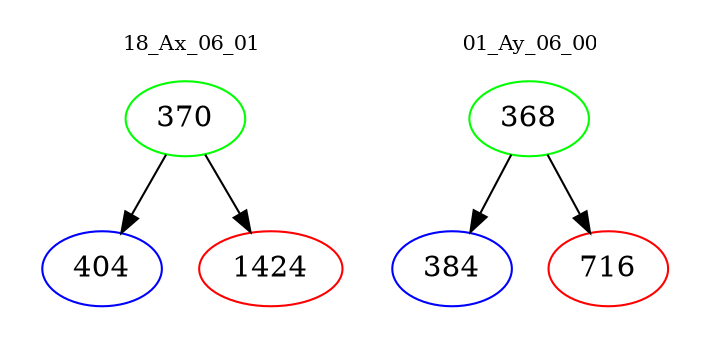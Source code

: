 digraph{
subgraph cluster_0 {
color = white
label = "18_Ax_06_01";
fontsize=10;
T0_370 [label="370", color="green"]
T0_370 -> T0_404 [color="black"]
T0_404 [label="404", color="blue"]
T0_370 -> T0_1424 [color="black"]
T0_1424 [label="1424", color="red"]
}
subgraph cluster_1 {
color = white
label = "01_Ay_06_00";
fontsize=10;
T1_368 [label="368", color="green"]
T1_368 -> T1_384 [color="black"]
T1_384 [label="384", color="blue"]
T1_368 -> T1_716 [color="black"]
T1_716 [label="716", color="red"]
}
}
